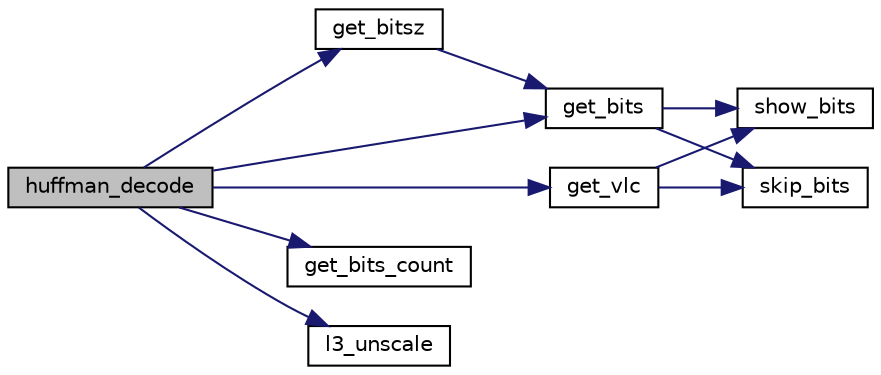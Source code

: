 digraph "huffman_decode"
{
  bgcolor="transparent";
  edge [fontname="Helvetica",fontsize="10",labelfontname="Helvetica",labelfontsize="10"];
  node [fontname="Helvetica",fontsize="10",shape=record];
  rankdir="LR";
  Node1 [label="huffman_decode",height=0.2,width=0.4,color="black", fillcolor="grey75", style="filled", fontcolor="black"];
  Node1 -> Node2 [color="midnightblue",fontsize="10",style="solid",fontname="Helvetica"];
  Node2 [label="get_bits",height=0.2,width=0.4,color="black",URL="$bits_8c.html#a4c9accf71fe52dba23187e83252f2459"];
  Node2 -> Node3 [color="midnightblue",fontsize="10",style="solid",fontname="Helvetica"];
  Node3 [label="show_bits",height=0.2,width=0.4,color="black",URL="$bits_8c.html#a1ab74f16c44ad8762a384924368175e7"];
  Node2 -> Node4 [color="midnightblue",fontsize="10",style="solid",fontname="Helvetica"];
  Node4 [label="skip_bits",height=0.2,width=0.4,color="black",URL="$bits_8c.html#aea74eea48a18a3731b052ac530f6afce"];
  Node1 -> Node5 [color="midnightblue",fontsize="10",style="solid",fontname="Helvetica"];
  Node5 [label="get_bits_count",height=0.2,width=0.4,color="black",URL="$bits_8c.html#aa3797eab0bbe953c41e8a070aa3a4dbc"];
  Node1 -> Node6 [color="midnightblue",fontsize="10",style="solid",fontname="Helvetica"];
  Node6 [label="get_bitsz",height=0.2,width=0.4,color="black",URL="$mpaudec_8c.html#a3bb107475a04ad73ab8f45dd8f1dbc44"];
  Node6 -> Node2 [color="midnightblue",fontsize="10",style="solid",fontname="Helvetica"];
  Node1 -> Node7 [color="midnightblue",fontsize="10",style="solid",fontname="Helvetica"];
  Node7 [label="get_vlc",height=0.2,width=0.4,color="black",URL="$bits_8c.html#ad9d1cef202cce95b0fd843505647ae2c"];
  Node7 -> Node3 [color="midnightblue",fontsize="10",style="solid",fontname="Helvetica"];
  Node7 -> Node4 [color="midnightblue",fontsize="10",style="solid",fontname="Helvetica"];
  Node1 -> Node8 [color="midnightblue",fontsize="10",style="solid",fontname="Helvetica"];
  Node8 [label="l3_unscale",height=0.2,width=0.4,color="black",URL="$mpaudec_8c.html#aa551ba45abc3f6547465227e7c0f084d"];
}

